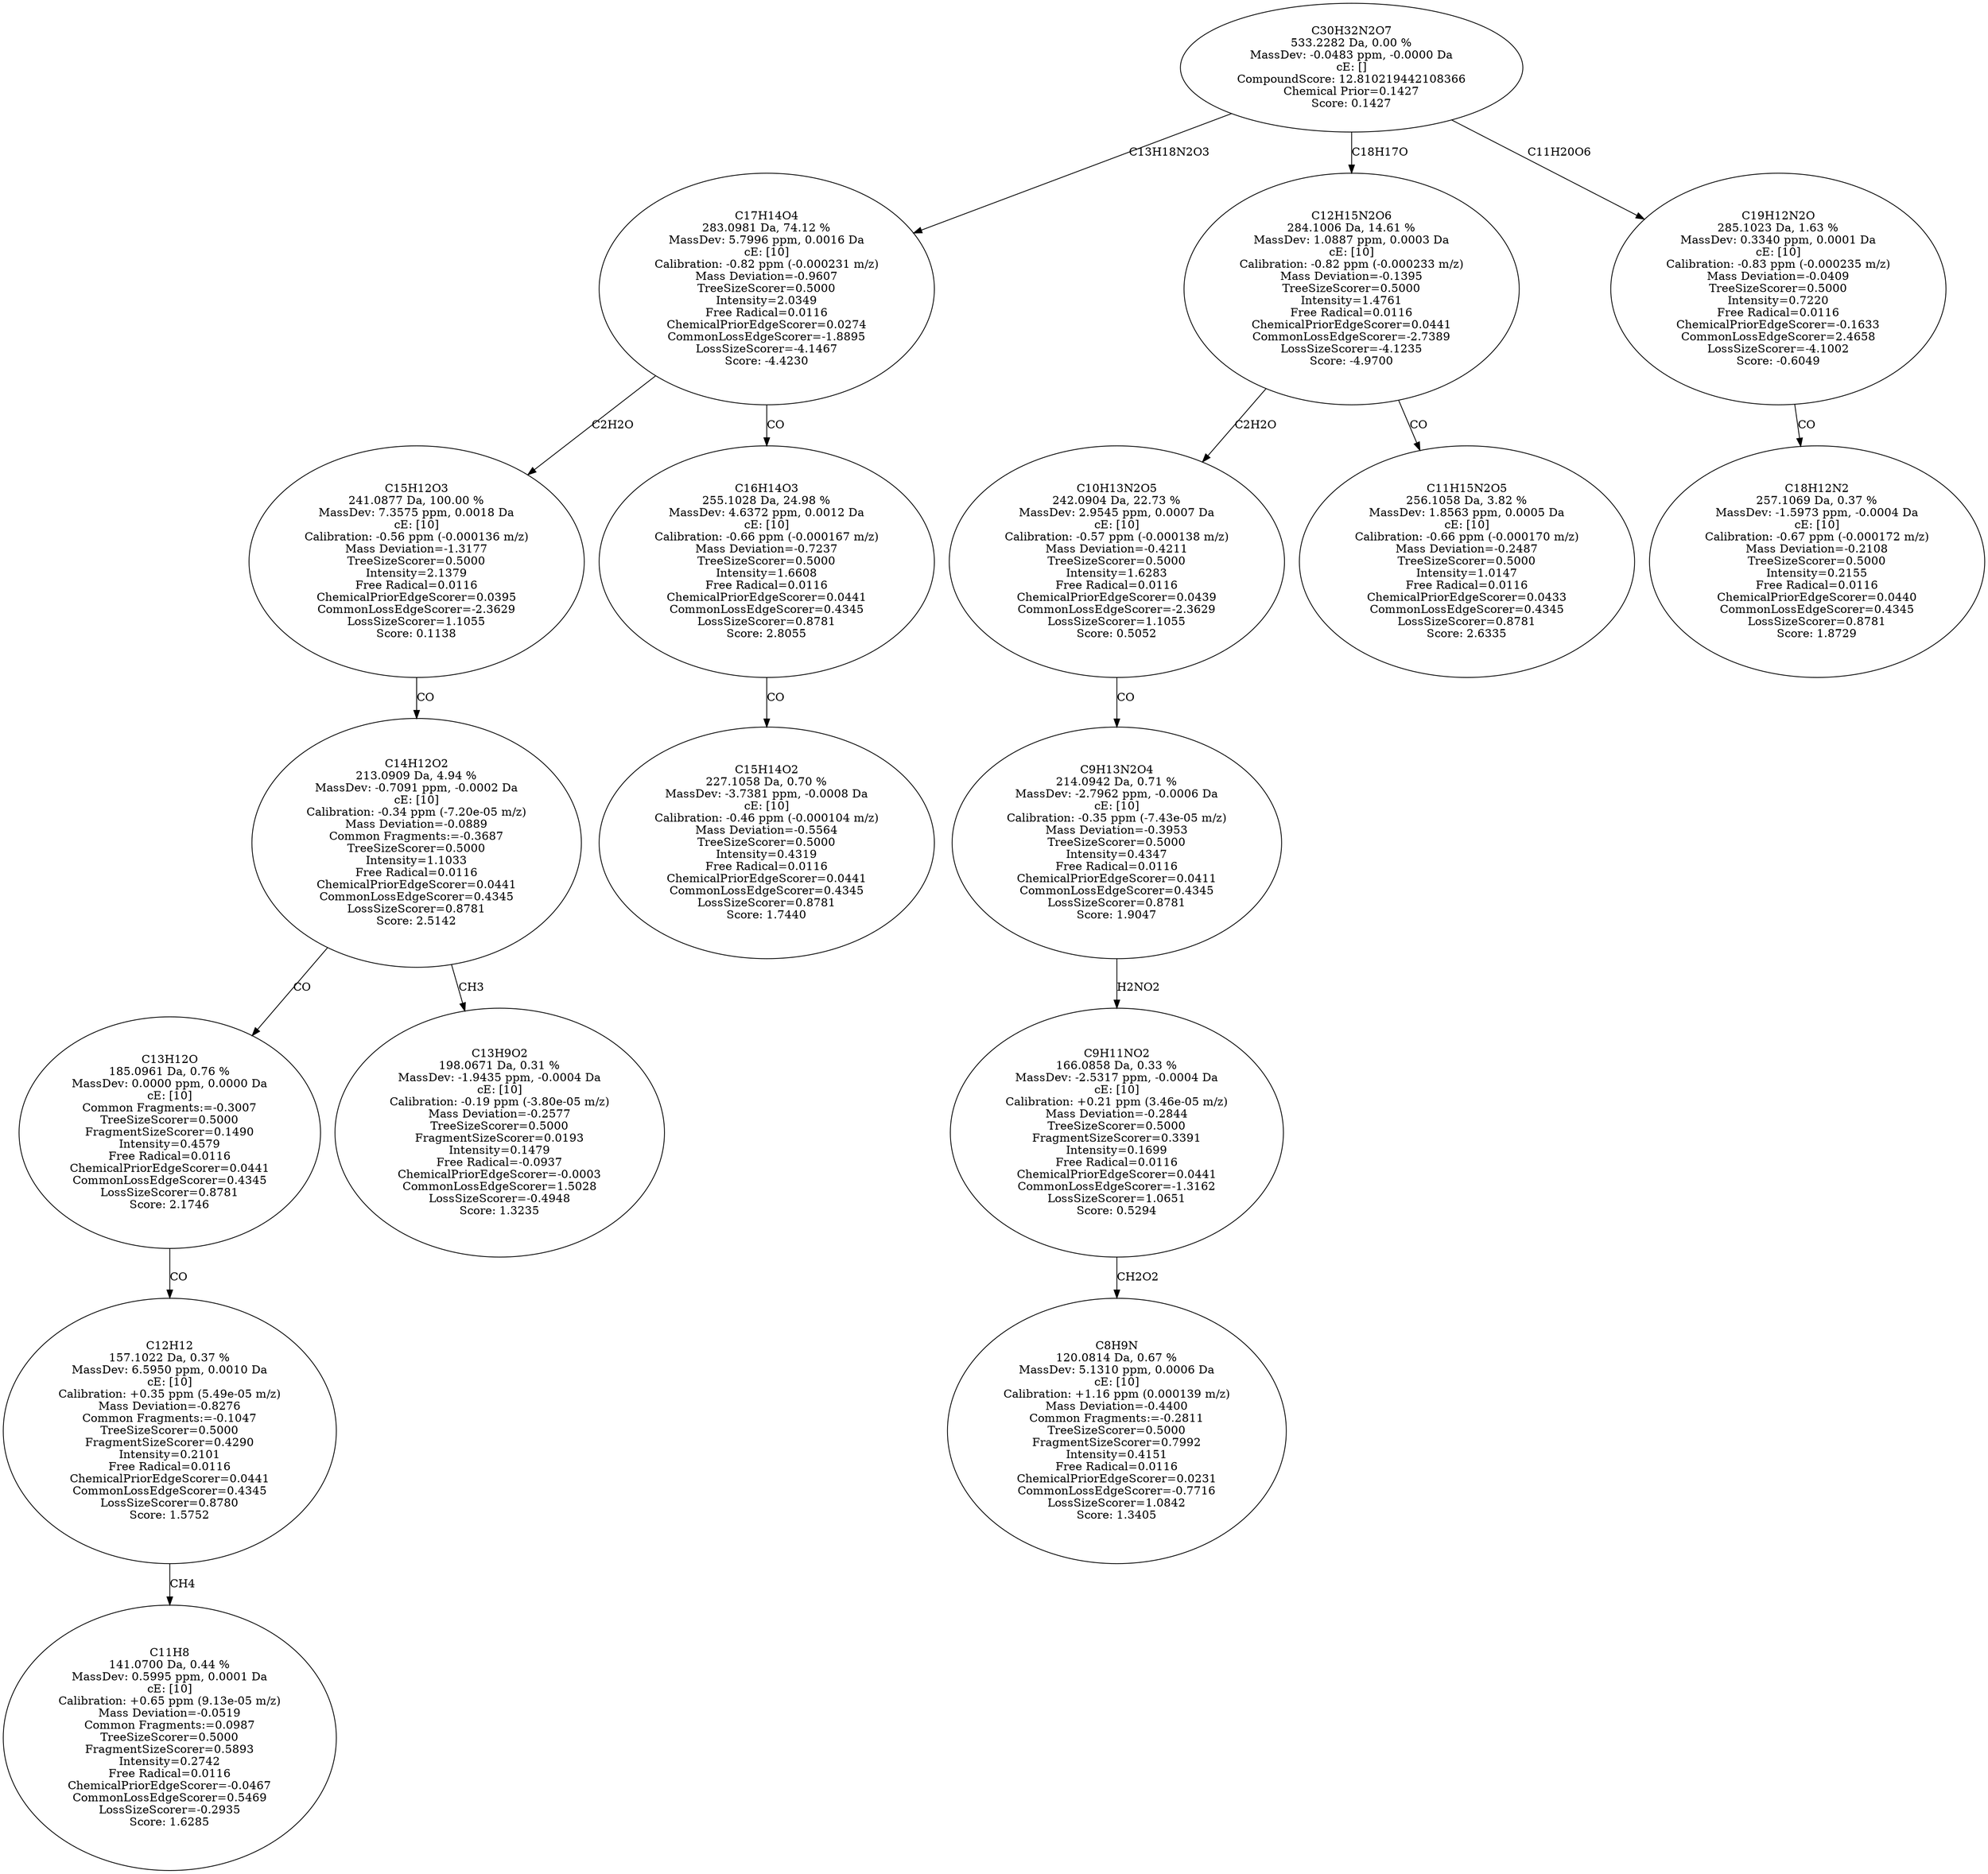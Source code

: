 strict digraph {
v1 [label="C11H8\n141.0700 Da, 0.44 %\nMassDev: 0.5995 ppm, 0.0001 Da\ncE: [10]\nCalibration: +0.65 ppm (9.13e-05 m/z)\nMass Deviation=-0.0519\nCommon Fragments:=0.0987\nTreeSizeScorer=0.5000\nFragmentSizeScorer=0.5893\nIntensity=0.2742\nFree Radical=0.0116\nChemicalPriorEdgeScorer=-0.0467\nCommonLossEdgeScorer=0.5469\nLossSizeScorer=-0.2935\nScore: 1.6285"];
v2 [label="C12H12\n157.1022 Da, 0.37 %\nMassDev: 6.5950 ppm, 0.0010 Da\ncE: [10]\nCalibration: +0.35 ppm (5.49e-05 m/z)\nMass Deviation=-0.8276\nCommon Fragments:=-0.1047\nTreeSizeScorer=0.5000\nFragmentSizeScorer=0.4290\nIntensity=0.2101\nFree Radical=0.0116\nChemicalPriorEdgeScorer=0.0441\nCommonLossEdgeScorer=0.4345\nLossSizeScorer=0.8780\nScore: 1.5752"];
v3 [label="C13H12O\n185.0961 Da, 0.76 %\nMassDev: 0.0000 ppm, 0.0000 Da\ncE: [10]\nCommon Fragments:=-0.3007\nTreeSizeScorer=0.5000\nFragmentSizeScorer=0.1490\nIntensity=0.4579\nFree Radical=0.0116\nChemicalPriorEdgeScorer=0.0441\nCommonLossEdgeScorer=0.4345\nLossSizeScorer=0.8781\nScore: 2.1746"];
v4 [label="C13H9O2\n198.0671 Da, 0.31 %\nMassDev: -1.9435 ppm, -0.0004 Da\ncE: [10]\nCalibration: -0.19 ppm (-3.80e-05 m/z)\nMass Deviation=-0.2577\nTreeSizeScorer=0.5000\nFragmentSizeScorer=0.0193\nIntensity=0.1479\nFree Radical=-0.0937\nChemicalPriorEdgeScorer=-0.0003\nCommonLossEdgeScorer=1.5028\nLossSizeScorer=-0.4948\nScore: 1.3235"];
v5 [label="C14H12O2\n213.0909 Da, 4.94 %\nMassDev: -0.7091 ppm, -0.0002 Da\ncE: [10]\nCalibration: -0.34 ppm (-7.20e-05 m/z)\nMass Deviation=-0.0889\nCommon Fragments:=-0.3687\nTreeSizeScorer=0.5000\nIntensity=1.1033\nFree Radical=0.0116\nChemicalPriorEdgeScorer=0.0441\nCommonLossEdgeScorer=0.4345\nLossSizeScorer=0.8781\nScore: 2.5142"];
v6 [label="C15H12O3\n241.0877 Da, 100.00 %\nMassDev: 7.3575 ppm, 0.0018 Da\ncE: [10]\nCalibration: -0.56 ppm (-0.000136 m/z)\nMass Deviation=-1.3177\nTreeSizeScorer=0.5000\nIntensity=2.1379\nFree Radical=0.0116\nChemicalPriorEdgeScorer=0.0395\nCommonLossEdgeScorer=-2.3629\nLossSizeScorer=1.1055\nScore: 0.1138"];
v7 [label="C15H14O2\n227.1058 Da, 0.70 %\nMassDev: -3.7381 ppm, -0.0008 Da\ncE: [10]\nCalibration: -0.46 ppm (-0.000104 m/z)\nMass Deviation=-0.5564\nTreeSizeScorer=0.5000\nIntensity=0.4319\nFree Radical=0.0116\nChemicalPriorEdgeScorer=0.0441\nCommonLossEdgeScorer=0.4345\nLossSizeScorer=0.8781\nScore: 1.7440"];
v8 [label="C16H14O3\n255.1028 Da, 24.98 %\nMassDev: 4.6372 ppm, 0.0012 Da\ncE: [10]\nCalibration: -0.66 ppm (-0.000167 m/z)\nMass Deviation=-0.7237\nTreeSizeScorer=0.5000\nIntensity=1.6608\nFree Radical=0.0116\nChemicalPriorEdgeScorer=0.0441\nCommonLossEdgeScorer=0.4345\nLossSizeScorer=0.8781\nScore: 2.8055"];
v9 [label="C17H14O4\n283.0981 Da, 74.12 %\nMassDev: 5.7996 ppm, 0.0016 Da\ncE: [10]\nCalibration: -0.82 ppm (-0.000231 m/z)\nMass Deviation=-0.9607\nTreeSizeScorer=0.5000\nIntensity=2.0349\nFree Radical=0.0116\nChemicalPriorEdgeScorer=0.0274\nCommonLossEdgeScorer=-1.8895\nLossSizeScorer=-4.1467\nScore: -4.4230"];
v10 [label="C8H9N\n120.0814 Da, 0.67 %\nMassDev: 5.1310 ppm, 0.0006 Da\ncE: [10]\nCalibration: +1.16 ppm (0.000139 m/z)\nMass Deviation=-0.4400\nCommon Fragments:=-0.2811\nTreeSizeScorer=0.5000\nFragmentSizeScorer=0.7992\nIntensity=0.4151\nFree Radical=0.0116\nChemicalPriorEdgeScorer=0.0231\nCommonLossEdgeScorer=-0.7716\nLossSizeScorer=1.0842\nScore: 1.3405"];
v11 [label="C9H11NO2\n166.0858 Da, 0.33 %\nMassDev: -2.5317 ppm, -0.0004 Da\ncE: [10]\nCalibration: +0.21 ppm (3.46e-05 m/z)\nMass Deviation=-0.2844\nTreeSizeScorer=0.5000\nFragmentSizeScorer=0.3391\nIntensity=0.1699\nFree Radical=0.0116\nChemicalPriorEdgeScorer=0.0441\nCommonLossEdgeScorer=-1.3162\nLossSizeScorer=1.0651\nScore: 0.5294"];
v12 [label="C9H13N2O4\n214.0942 Da, 0.71 %\nMassDev: -2.7962 ppm, -0.0006 Da\ncE: [10]\nCalibration: -0.35 ppm (-7.43e-05 m/z)\nMass Deviation=-0.3953\nTreeSizeScorer=0.5000\nIntensity=0.4347\nFree Radical=0.0116\nChemicalPriorEdgeScorer=0.0411\nCommonLossEdgeScorer=0.4345\nLossSizeScorer=0.8781\nScore: 1.9047"];
v13 [label="C10H13N2O5\n242.0904 Da, 22.73 %\nMassDev: 2.9545 ppm, 0.0007 Da\ncE: [10]\nCalibration: -0.57 ppm (-0.000138 m/z)\nMass Deviation=-0.4211\nTreeSizeScorer=0.5000\nIntensity=1.6283\nFree Radical=0.0116\nChemicalPriorEdgeScorer=0.0439\nCommonLossEdgeScorer=-2.3629\nLossSizeScorer=1.1055\nScore: 0.5052"];
v14 [label="C11H15N2O5\n256.1058 Da, 3.82 %\nMassDev: 1.8563 ppm, 0.0005 Da\ncE: [10]\nCalibration: -0.66 ppm (-0.000170 m/z)\nMass Deviation=-0.2487\nTreeSizeScorer=0.5000\nIntensity=1.0147\nFree Radical=0.0116\nChemicalPriorEdgeScorer=0.0433\nCommonLossEdgeScorer=0.4345\nLossSizeScorer=0.8781\nScore: 2.6335"];
v15 [label="C12H15N2O6\n284.1006 Da, 14.61 %\nMassDev: 1.0887 ppm, 0.0003 Da\ncE: [10]\nCalibration: -0.82 ppm (-0.000233 m/z)\nMass Deviation=-0.1395\nTreeSizeScorer=0.5000\nIntensity=1.4761\nFree Radical=0.0116\nChemicalPriorEdgeScorer=0.0441\nCommonLossEdgeScorer=-2.7389\nLossSizeScorer=-4.1235\nScore: -4.9700"];
v16 [label="C18H12N2\n257.1069 Da, 0.37 %\nMassDev: -1.5973 ppm, -0.0004 Da\ncE: [10]\nCalibration: -0.67 ppm (-0.000172 m/z)\nMass Deviation=-0.2108\nTreeSizeScorer=0.5000\nIntensity=0.2155\nFree Radical=0.0116\nChemicalPriorEdgeScorer=0.0440\nCommonLossEdgeScorer=0.4345\nLossSizeScorer=0.8781\nScore: 1.8729"];
v17 [label="C19H12N2O\n285.1023 Da, 1.63 %\nMassDev: 0.3340 ppm, 0.0001 Da\ncE: [10]\nCalibration: -0.83 ppm (-0.000235 m/z)\nMass Deviation=-0.0409\nTreeSizeScorer=0.5000\nIntensity=0.7220\nFree Radical=0.0116\nChemicalPriorEdgeScorer=-0.1633\nCommonLossEdgeScorer=2.4658\nLossSizeScorer=-4.1002\nScore: -0.6049"];
v18 [label="C30H32N2O7\n533.2282 Da, 0.00 %\nMassDev: -0.0483 ppm, -0.0000 Da\ncE: []\nCompoundScore: 12.810219442108366\nChemical Prior=0.1427\nScore: 0.1427"];
v2 -> v1 [label="CH4"];
v3 -> v2 [label="CO"];
v5 -> v3 [label="CO"];
v5 -> v4 [label="CH3"];
v6 -> v5 [label="CO"];
v9 -> v6 [label="C2H2O"];
v8 -> v7 [label="CO"];
v9 -> v8 [label="CO"];
v18 -> v9 [label="C13H18N2O3"];
v11 -> v10 [label="CH2O2"];
v12 -> v11 [label="H2NO2"];
v13 -> v12 [label="CO"];
v15 -> v13 [label="C2H2O"];
v15 -> v14 [label="CO"];
v18 -> v15 [label="C18H17O"];
v17 -> v16 [label="CO"];
v18 -> v17 [label="C11H20O6"];
}